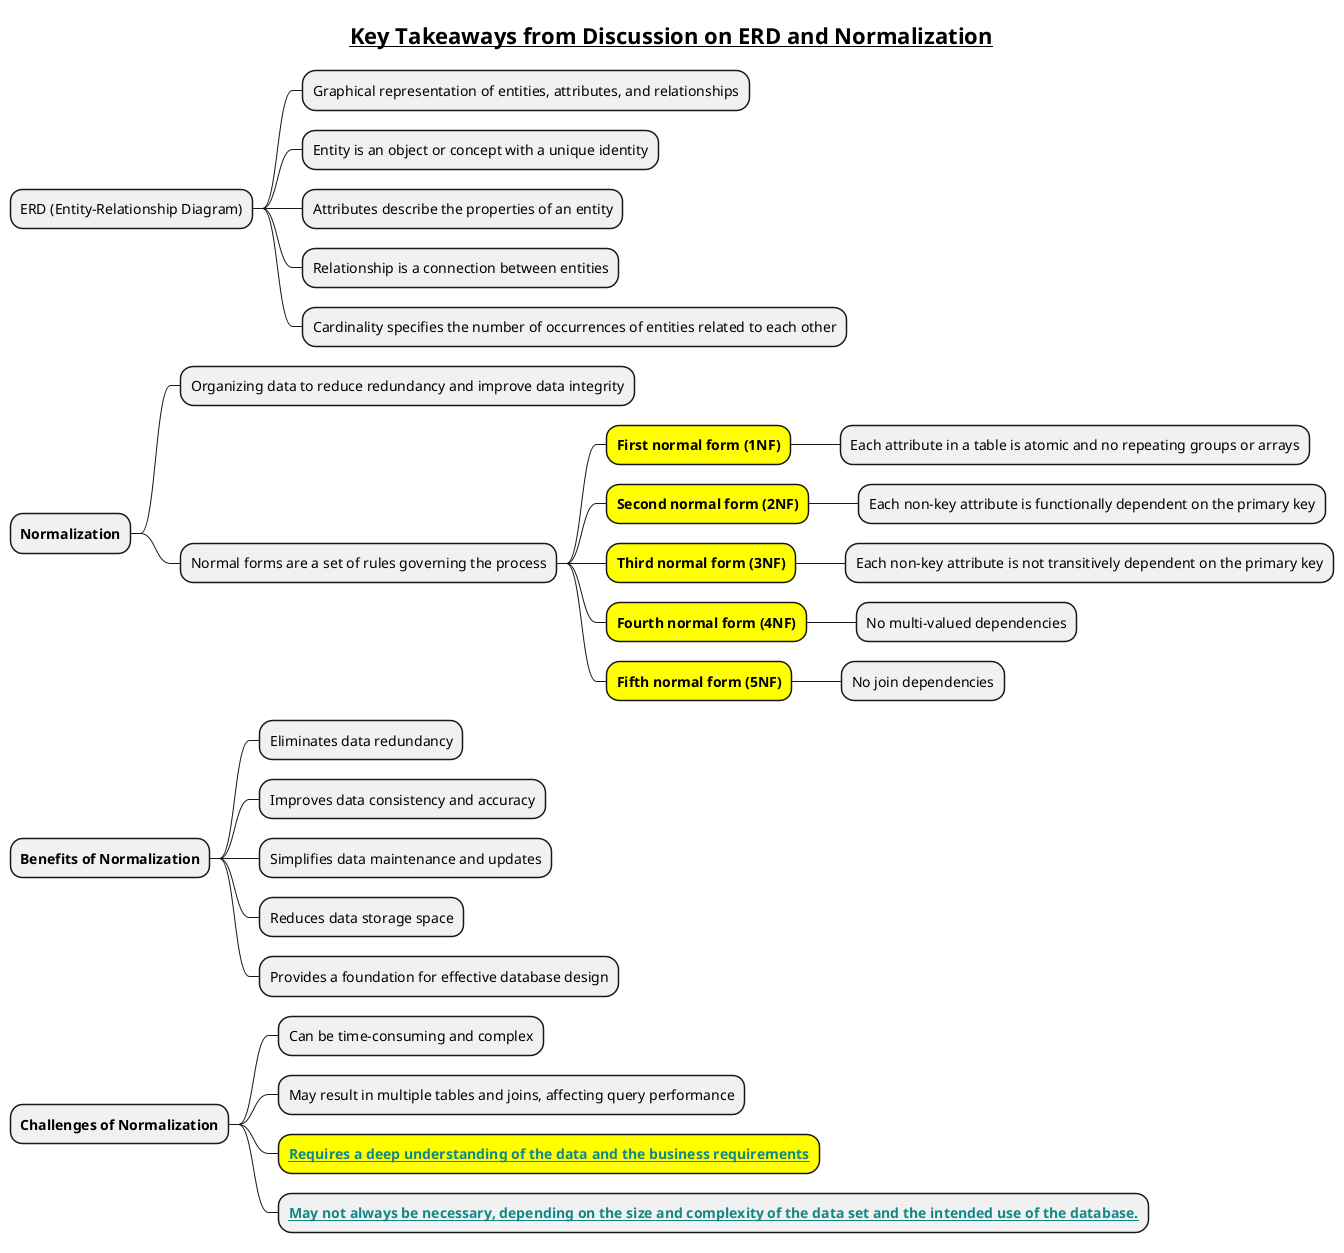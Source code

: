 @startmindmap

title = __Key Takeaways from Discussion on ERD and Normalization__

* ERD (Entity-Relationship Diagram)
** Graphical representation of entities, attributes, and relationships
** Entity is an object or concept with a unique identity
** Attributes describe the properties of an entity
** Relationship is a connection between entities
** Cardinality specifies the number of occurrences of entities related to each other

* **Normalization**
** Organizing data to reduce redundancy and improve data integrity
** Normal forms are a set of rules governing the process
***[#yellow] **First normal form (1NF)**
**** Each attribute in a table is atomic and no repeating groups or arrays
***[#yellow] **Second normal form (2NF)**
**** Each non-key attribute is functionally dependent on the primary key
***[#yellow] **Third normal form (3NF)**
**** Each non-key attribute is not transitively dependent on the primary key
***[#yellow] **Fourth normal form (4NF)**
**** No multi-valued dependencies
***[#yellow] **Fifth normal form (5NF)**
**** No join dependencies

* **Benefits of Normalization**
** Eliminates data redundancy
** Improves data consistency and accuracy
** Simplifies data maintenance and updates
** Reduces data storage space
** Provides a foundation for effective database design

* **Challenges of Normalization**
** Can be time-consuming and complex
** May result in multiple tables and joins, affecting query performance
**[#yellow] <color #118888>**__Requires a deep understanding of the data and the business requirements__**</color>
** <color #118888>**__May not always be necessary, depending on the size and complexity of the data set and the intended use of the database.__**</color>

@endmindmap
